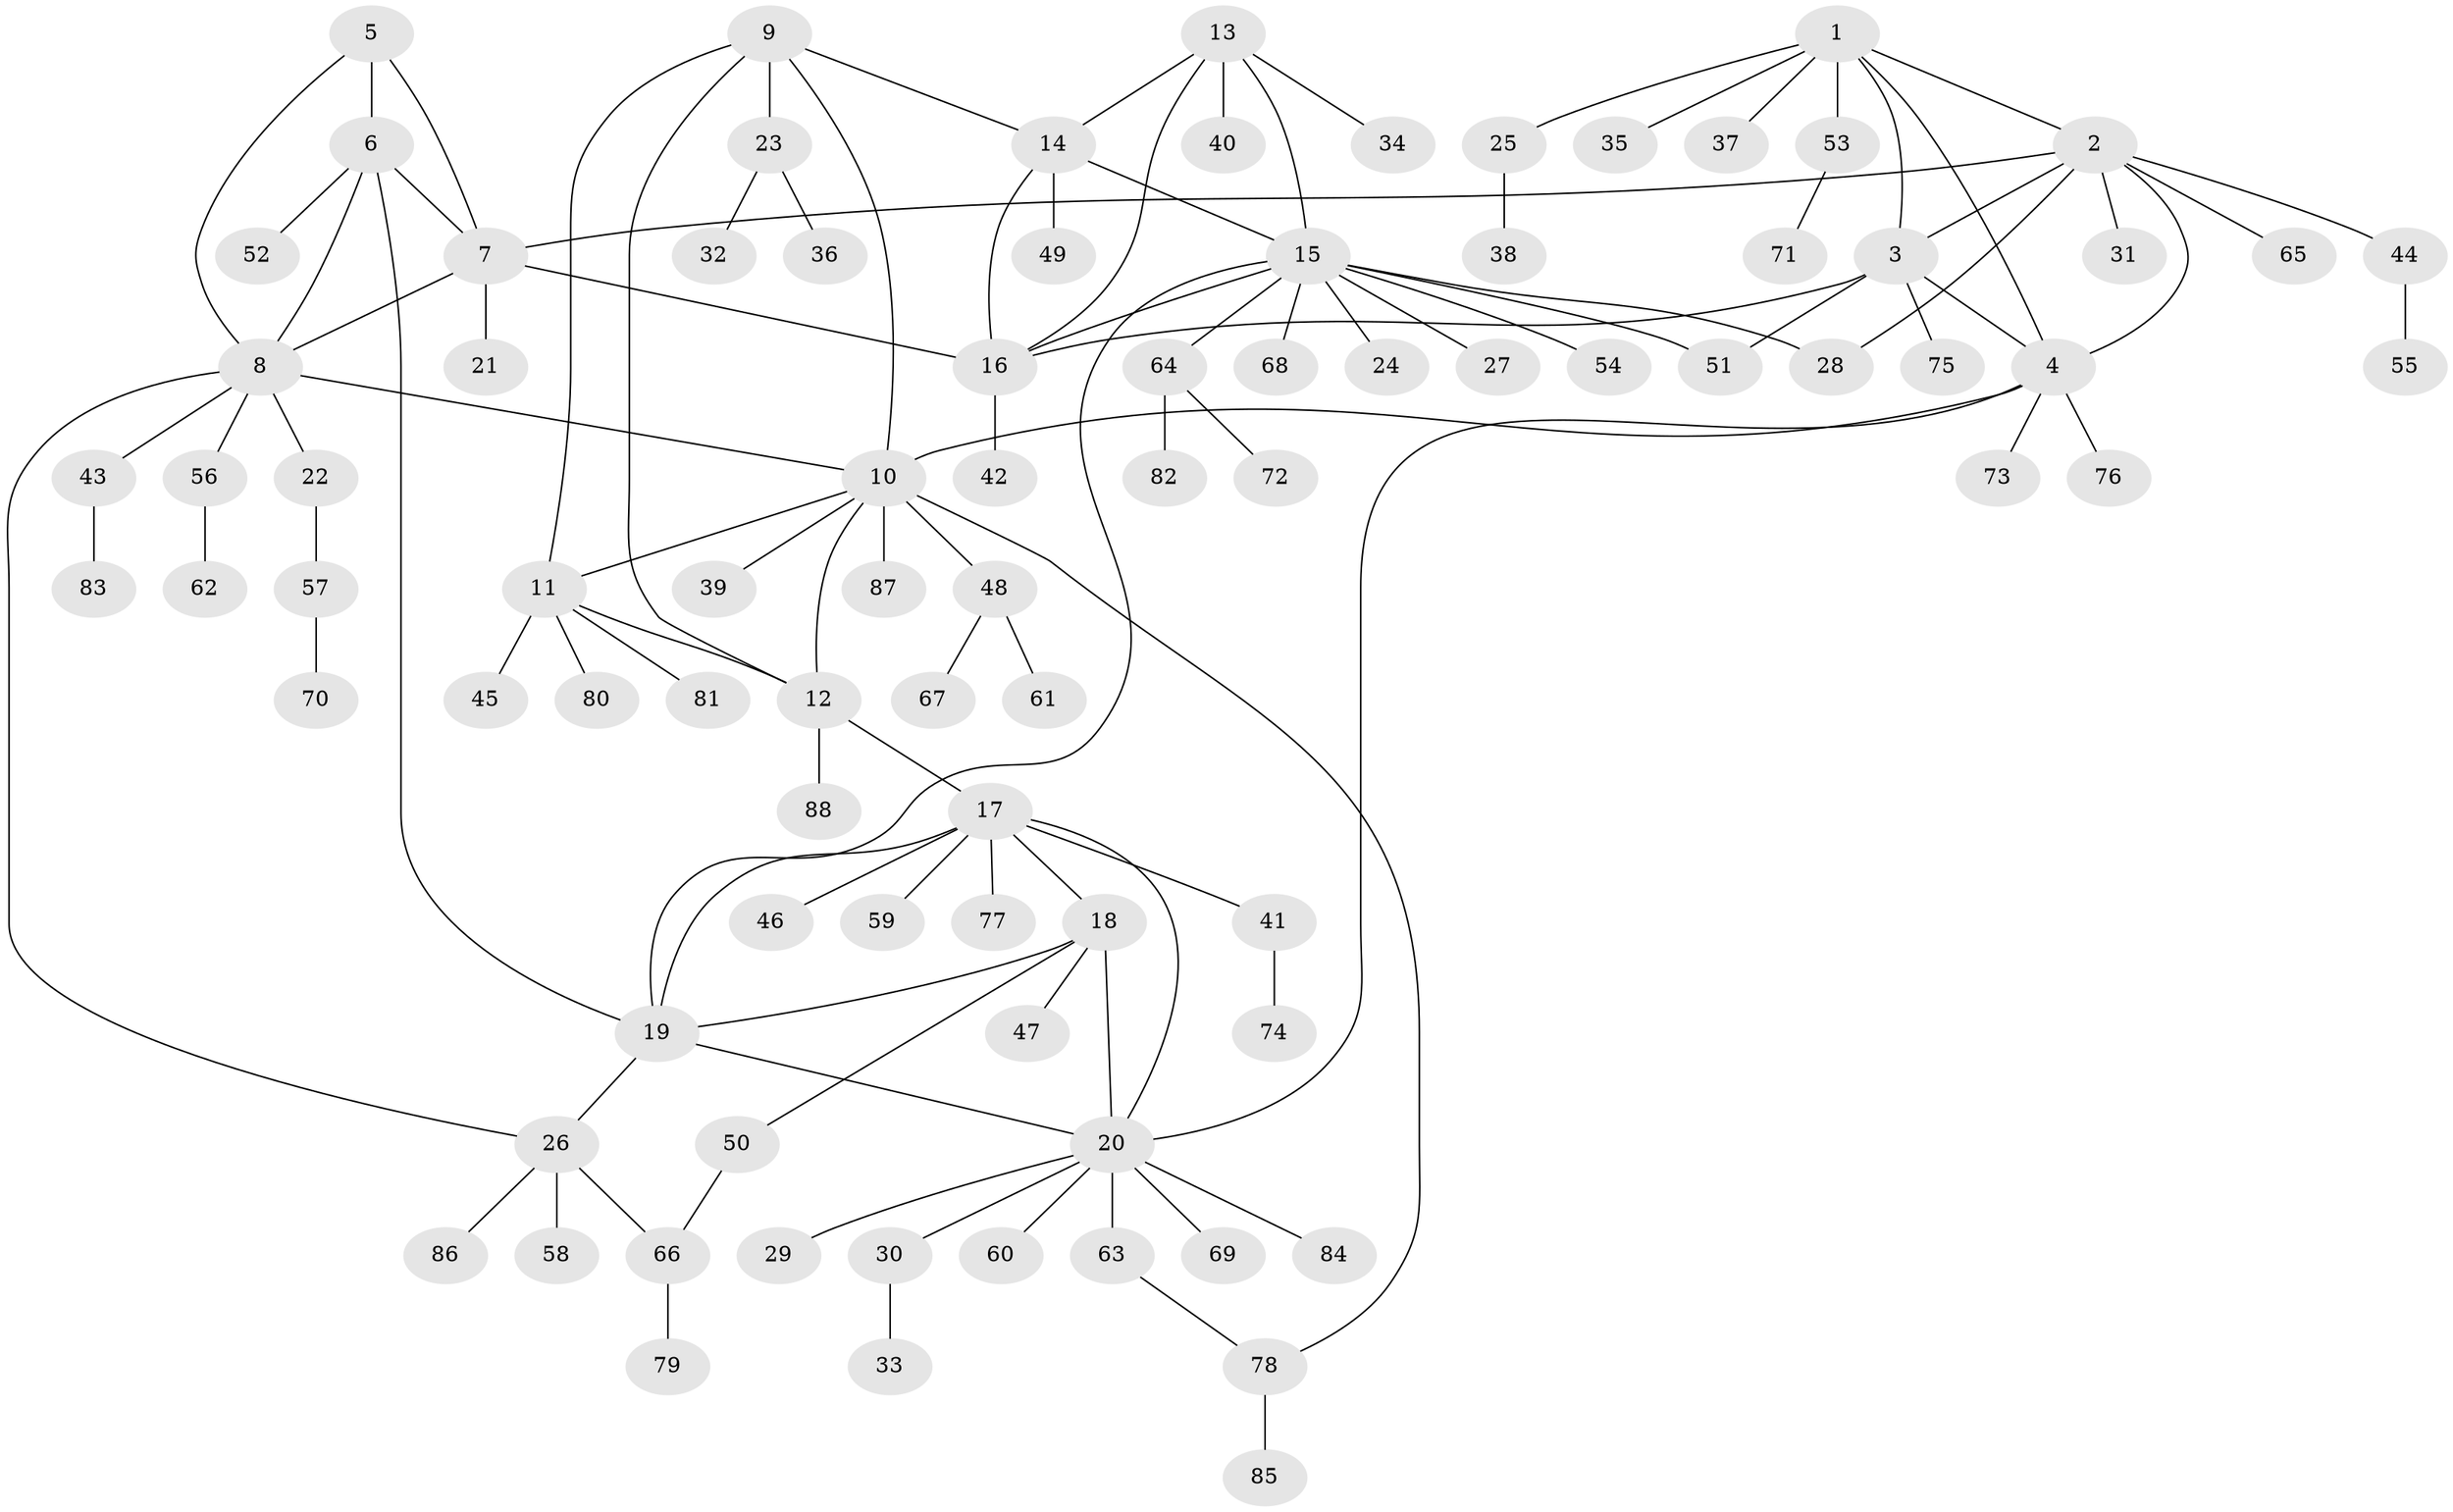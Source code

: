 // Generated by graph-tools (version 1.1) at 2025/55/03/09/25 04:55:42]
// undirected, 88 vertices, 113 edges
graph export_dot {
graph [start="1"]
  node [color=gray90,style=filled];
  1;
  2;
  3;
  4;
  5;
  6;
  7;
  8;
  9;
  10;
  11;
  12;
  13;
  14;
  15;
  16;
  17;
  18;
  19;
  20;
  21;
  22;
  23;
  24;
  25;
  26;
  27;
  28;
  29;
  30;
  31;
  32;
  33;
  34;
  35;
  36;
  37;
  38;
  39;
  40;
  41;
  42;
  43;
  44;
  45;
  46;
  47;
  48;
  49;
  50;
  51;
  52;
  53;
  54;
  55;
  56;
  57;
  58;
  59;
  60;
  61;
  62;
  63;
  64;
  65;
  66;
  67;
  68;
  69;
  70;
  71;
  72;
  73;
  74;
  75;
  76;
  77;
  78;
  79;
  80;
  81;
  82;
  83;
  84;
  85;
  86;
  87;
  88;
  1 -- 2;
  1 -- 3;
  1 -- 4;
  1 -- 25;
  1 -- 35;
  1 -- 37;
  1 -- 53;
  2 -- 3;
  2 -- 4;
  2 -- 7;
  2 -- 28;
  2 -- 31;
  2 -- 44;
  2 -- 65;
  3 -- 4;
  3 -- 16;
  3 -- 51;
  3 -- 75;
  4 -- 10;
  4 -- 20;
  4 -- 73;
  4 -- 76;
  5 -- 6;
  5 -- 7;
  5 -- 8;
  6 -- 7;
  6 -- 8;
  6 -- 19;
  6 -- 52;
  7 -- 8;
  7 -- 16;
  7 -- 21;
  8 -- 10;
  8 -- 22;
  8 -- 26;
  8 -- 43;
  8 -- 56;
  9 -- 10;
  9 -- 11;
  9 -- 12;
  9 -- 14;
  9 -- 23;
  10 -- 11;
  10 -- 12;
  10 -- 39;
  10 -- 48;
  10 -- 78;
  10 -- 87;
  11 -- 12;
  11 -- 45;
  11 -- 80;
  11 -- 81;
  12 -- 17;
  12 -- 88;
  13 -- 14;
  13 -- 15;
  13 -- 16;
  13 -- 34;
  13 -- 40;
  14 -- 15;
  14 -- 16;
  14 -- 49;
  15 -- 16;
  15 -- 19;
  15 -- 24;
  15 -- 27;
  15 -- 28;
  15 -- 51;
  15 -- 54;
  15 -- 64;
  15 -- 68;
  16 -- 42;
  17 -- 18;
  17 -- 19;
  17 -- 20;
  17 -- 41;
  17 -- 46;
  17 -- 59;
  17 -- 77;
  18 -- 19;
  18 -- 20;
  18 -- 47;
  18 -- 50;
  19 -- 20;
  19 -- 26;
  20 -- 29;
  20 -- 30;
  20 -- 60;
  20 -- 63;
  20 -- 69;
  20 -- 84;
  22 -- 57;
  23 -- 32;
  23 -- 36;
  25 -- 38;
  26 -- 58;
  26 -- 66;
  26 -- 86;
  30 -- 33;
  41 -- 74;
  43 -- 83;
  44 -- 55;
  48 -- 61;
  48 -- 67;
  50 -- 66;
  53 -- 71;
  56 -- 62;
  57 -- 70;
  63 -- 78;
  64 -- 72;
  64 -- 82;
  66 -- 79;
  78 -- 85;
}
